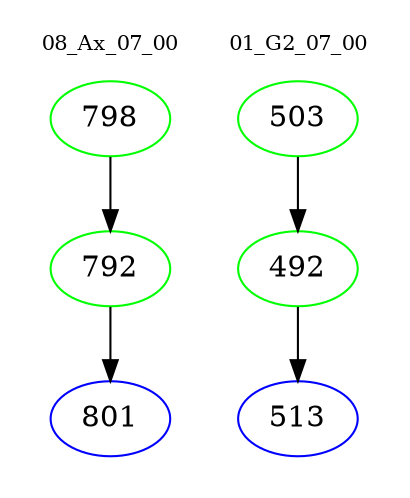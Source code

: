 digraph{
subgraph cluster_0 {
color = white
label = "08_Ax_07_00";
fontsize=10;
T0_798 [label="798", color="green"]
T0_798 -> T0_792 [color="black"]
T0_792 [label="792", color="green"]
T0_792 -> T0_801 [color="black"]
T0_801 [label="801", color="blue"]
}
subgraph cluster_1 {
color = white
label = "01_G2_07_00";
fontsize=10;
T1_503 [label="503", color="green"]
T1_503 -> T1_492 [color="black"]
T1_492 [label="492", color="green"]
T1_492 -> T1_513 [color="black"]
T1_513 [label="513", color="blue"]
}
}

